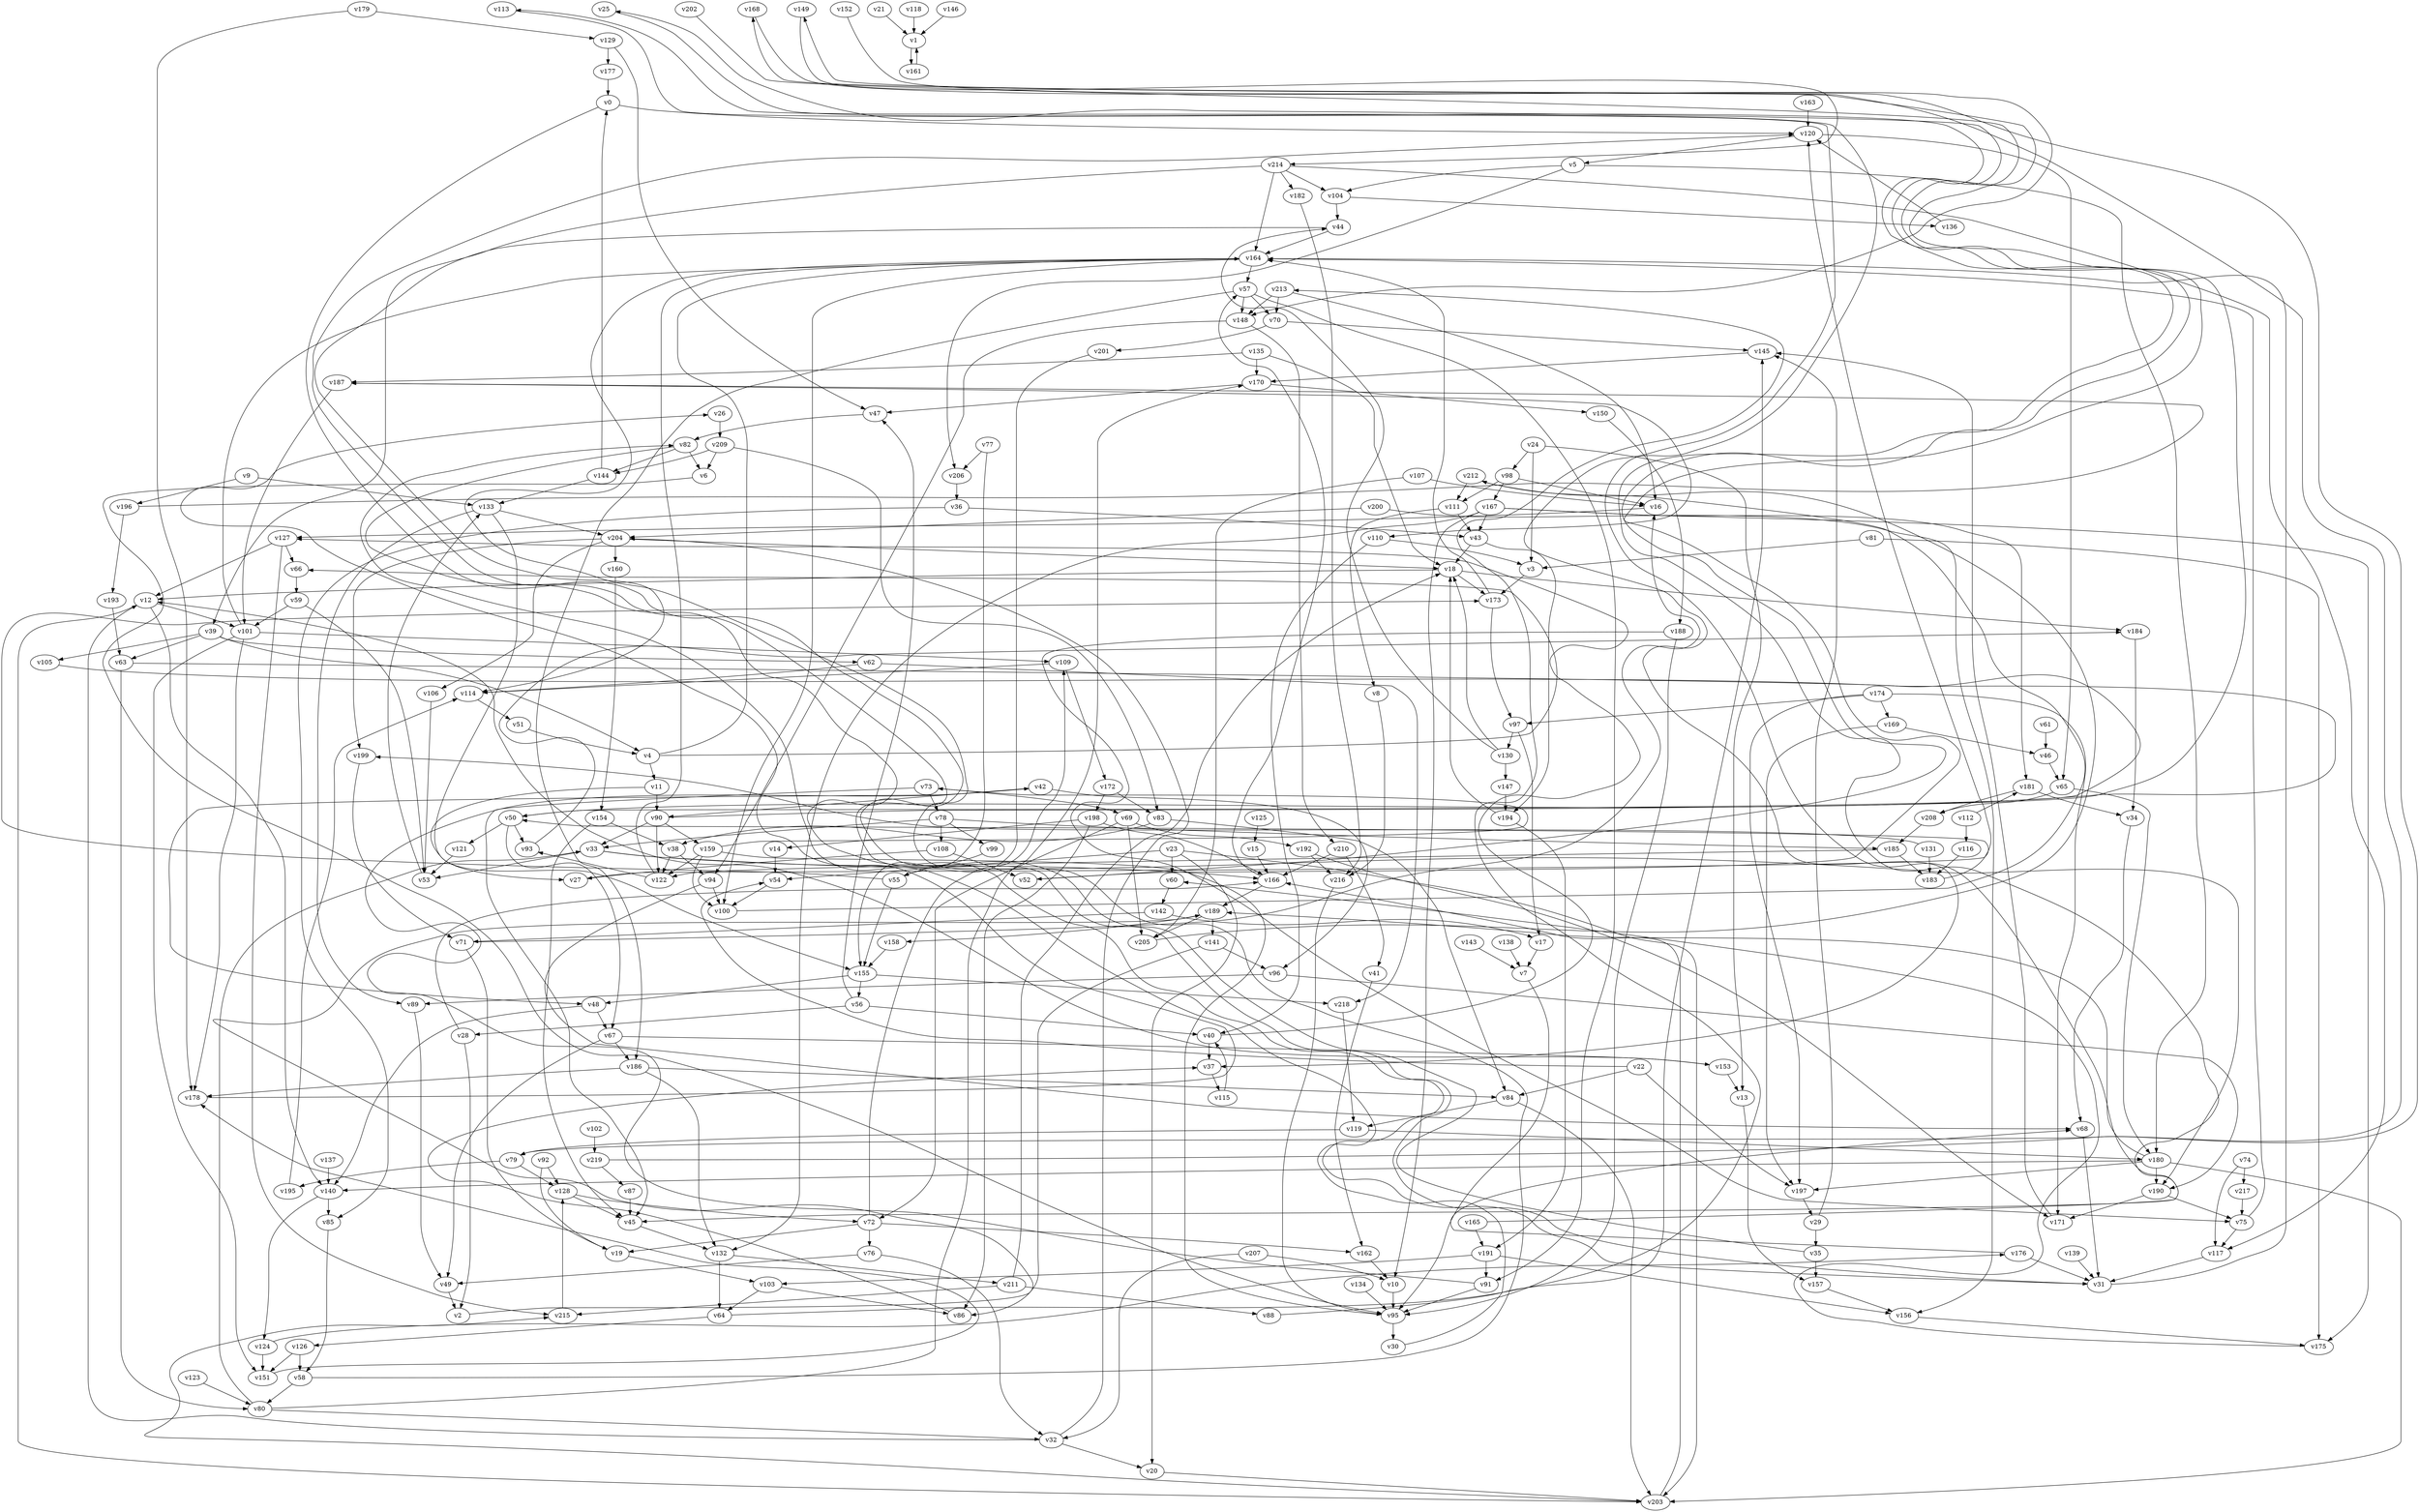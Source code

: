 // Benchmark game 322 - 220 vertices
// time_bound: 35
// targets: v182
digraph G {
    v0 [name="v0", player=1];
    v1 [name="v1", player=1];
    v2 [name="v2", player=1];
    v3 [name="v3", player=1];
    v4 [name="v4", player=1];
    v5 [name="v5", player=1];
    v6 [name="v6", player=1];
    v7 [name="v7", player=0];
    v8 [name="v8", player=1];
    v9 [name="v9", player=0];
    v10 [name="v10", player=0];
    v11 [name="v11", player=1];
    v12 [name="v12", player=0];
    v13 [name="v13", player=0];
    v14 [name="v14", player=1];
    v15 [name="v15", player=1];
    v16 [name="v16", player=0];
    v17 [name="v17", player=1];
    v18 [name="v18", player=0];
    v19 [name="v19", player=0];
    v20 [name="v20", player=1];
    v21 [name="v21", player=1];
    v22 [name="v22", player=1];
    v23 [name="v23", player=0];
    v24 [name="v24", player=1];
    v25 [name="v25", player=1];
    v26 [name="v26", player=1];
    v27 [name="v27", player=1];
    v28 [name="v28", player=0];
    v29 [name="v29", player=0];
    v30 [name="v30", player=0];
    v31 [name="v31", player=0];
    v32 [name="v32", player=0];
    v33 [name="v33", player=1];
    v34 [name="v34", player=0];
    v35 [name="v35", player=1];
    v36 [name="v36", player=0];
    v37 [name="v37", player=1];
    v38 [name="v38", player=0];
    v39 [name="v39", player=0];
    v40 [name="v40", player=0];
    v41 [name="v41", player=0];
    v42 [name="v42", player=0];
    v43 [name="v43", player=1];
    v44 [name="v44", player=0];
    v45 [name="v45", player=0];
    v46 [name="v46", player=0];
    v47 [name="v47", player=1];
    v48 [name="v48", player=0];
    v49 [name="v49", player=0];
    v50 [name="v50", player=0];
    v51 [name="v51", player=0];
    v52 [name="v52", player=0];
    v53 [name="v53", player=1];
    v54 [name="v54", player=0];
    v55 [name="v55", player=1];
    v56 [name="v56", player=0];
    v57 [name="v57", player=0];
    v58 [name="v58", player=1];
    v59 [name="v59", player=1];
    v60 [name="v60", player=1];
    v61 [name="v61", player=1];
    v62 [name="v62", player=1];
    v63 [name="v63", player=0];
    v64 [name="v64", player=1];
    v65 [name="v65", player=0];
    v66 [name="v66", player=0];
    v67 [name="v67", player=1];
    v68 [name="v68", player=1];
    v69 [name="v69", player=1];
    v70 [name="v70", player=1];
    v71 [name="v71", player=0];
    v72 [name="v72", player=0];
    v73 [name="v73", player=0];
    v74 [name="v74", player=0];
    v75 [name="v75", player=0];
    v76 [name="v76", player=0];
    v77 [name="v77", player=1];
    v78 [name="v78", player=1];
    v79 [name="v79", player=1];
    v80 [name="v80", player=1];
    v81 [name="v81", player=0];
    v82 [name="v82", player=1];
    v83 [name="v83", player=0];
    v84 [name="v84", player=0];
    v85 [name="v85", player=1];
    v86 [name="v86", player=1];
    v87 [name="v87", player=0];
    v88 [name="v88", player=1];
    v89 [name="v89", player=0];
    v90 [name="v90", player=1];
    v91 [name="v91", player=0];
    v92 [name="v92", player=1];
    v93 [name="v93", player=1];
    v94 [name="v94", player=1];
    v95 [name="v95", player=0];
    v96 [name="v96", player=0];
    v97 [name="v97", player=1];
    v98 [name="v98", player=1];
    v99 [name="v99", player=0];
    v100 [name="v100", player=1];
    v101 [name="v101", player=0];
    v102 [name="v102", player=0];
    v103 [name="v103", player=0];
    v104 [name="v104", player=1];
    v105 [name="v105", player=1];
    v106 [name="v106", player=1];
    v107 [name="v107", player=1];
    v108 [name="v108", player=0];
    v109 [name="v109", player=0];
    v110 [name="v110", player=1];
    v111 [name="v111", player=1];
    v112 [name="v112", player=1];
    v113 [name="v113", player=1];
    v114 [name="v114", player=1];
    v115 [name="v115", player=0];
    v116 [name="v116", player=0];
    v117 [name="v117", player=1];
    v118 [name="v118", player=0];
    v119 [name="v119", player=1];
    v120 [name="v120", player=1];
    v121 [name="v121", player=1];
    v122 [name="v122", player=1];
    v123 [name="v123", player=0];
    v124 [name="v124", player=0];
    v125 [name="v125", player=0];
    v126 [name="v126", player=1];
    v127 [name="v127", player=0];
    v128 [name="v128", player=0];
    v129 [name="v129", player=0];
    v130 [name="v130", player=1];
    v131 [name="v131", player=1];
    v132 [name="v132", player=0];
    v133 [name="v133", player=1];
    v134 [name="v134", player=0];
    v135 [name="v135", player=1];
    v136 [name="v136", player=0];
    v137 [name="v137", player=0];
    v138 [name="v138", player=1];
    v139 [name="v139", player=0];
    v140 [name="v140", player=0];
    v141 [name="v141", player=1];
    v142 [name="v142", player=1];
    v143 [name="v143", player=0];
    v144 [name="v144", player=1];
    v145 [name="v145", player=1];
    v146 [name="v146", player=1];
    v147 [name="v147", player=1];
    v148 [name="v148", player=1];
    v149 [name="v149", player=0];
    v150 [name="v150", player=1];
    v151 [name="v151", player=1];
    v152 [name="v152", player=0];
    v153 [name="v153", player=1];
    v154 [name="v154", player=1];
    v155 [name="v155", player=1];
    v156 [name="v156", player=0];
    v157 [name="v157", player=0];
    v158 [name="v158", player=1];
    v159 [name="v159", player=1];
    v160 [name="v160", player=0];
    v161 [name="v161", player=0];
    v162 [name="v162", player=1];
    v163 [name="v163", player=0];
    v164 [name="v164", player=0];
    v165 [name="v165", player=1];
    v166 [name="v166", player=1];
    v167 [name="v167", player=0];
    v168 [name="v168", player=1];
    v169 [name="v169", player=0];
    v170 [name="v170", player=0];
    v171 [name="v171", player=1];
    v172 [name="v172", player=0];
    v173 [name="v173", player=1];
    v174 [name="v174", player=1];
    v175 [name="v175", player=0];
    v176 [name="v176", player=1];
    v177 [name="v177", player=1];
    v178 [name="v178", player=1];
    v179 [name="v179", player=1];
    v180 [name="v180", player=0];
    v181 [name="v181", player=0];
    v182 [name="v182", player=1, target=1];
    v183 [name="v183", player=1];
    v184 [name="v184", player=1];
    v185 [name="v185", player=0];
    v186 [name="v186", player=0];
    v187 [name="v187", player=0];
    v188 [name="v188", player=0];
    v189 [name="v189", player=1];
    v190 [name="v190", player=0];
    v191 [name="v191", player=1];
    v192 [name="v192", player=0];
    v193 [name="v193", player=1];
    v194 [name="v194", player=1];
    v195 [name="v195", player=0];
    v196 [name="v196", player=1];
    v197 [name="v197", player=0];
    v198 [name="v198", player=1];
    v199 [name="v199", player=0];
    v200 [name="v200", player=1];
    v201 [name="v201", player=0];
    v202 [name="v202", player=0];
    v203 [name="v203", player=1];
    v204 [name="v204", player=1];
    v205 [name="v205", player=0];
    v206 [name="v206", player=1];
    v207 [name="v207", player=1];
    v208 [name="v208", player=0];
    v209 [name="v209", player=0];
    v210 [name="v210", player=1];
    v211 [name="v211", player=1];
    v212 [name="v212", player=0];
    v213 [name="v213", player=0];
    v214 [name="v214", player=0];
    v215 [name="v215", player=1];
    v216 [name="v216", player=0];
    v217 [name="v217", player=0];
    v218 [name="v218", player=0];
    v219 [name="v219", player=1];

    v0 -> v31 [constraint="t < 15"];
    v1 -> v161;
    v2 -> v189 [constraint="t < 15"];
    v3 -> v173;
    v4 -> v66 [constraint="t mod 5 == 1"];
    v5 -> v180;
    v6 -> v95 [constraint="t >= 2"];
    v7 -> v95;
    v8 -> v216;
    v9 -> v196;
    v10 -> v95;
    v11 -> v155 [constraint="t >= 5"];
    v12 -> v101;
    v13 -> v157;
    v14 -> v54;
    v15 -> v166;
    v16 -> v127 [constraint="t mod 4 == 1"];
    v17 -> v7;
    v18 -> v12;
    v19 -> v103;
    v20 -> v203;
    v21 -> v1;
    v22 -> v54 [constraint="t < 6"];
    v23 -> v60;
    v24 -> v98;
    v25 -> v45 [constraint="t >= 2"];
    v26 -> v209;
    v27 -> v50 [constraint="t < 6"];
    v28 -> v2;
    v29 -> v145;
    v30 -> v82 [constraint="t >= 3"];
    v31 -> v164;
    v32 -> v20;
    v33 -> v166;
    v34 -> v68;
    v35 -> v120 [constraint="t >= 5"];
    v36 -> v43;
    v37 -> v115;
    v38 -> v122;
    v39 -> v63;
    v40 -> v127 [constraint="t >= 1"];
    v41 -> v162;
    v42 -> v48 [constraint="t < 7"];
    v43 -> v194;
    v44 -> v114 [constraint="t >= 1"];
    v45 -> v132;
    v46 -> v65;
    v47 -> v82;
    v48 -> v140;
    v49 -> v2;
    v50 -> v121;
    v51 -> v4;
    v52 -> v25 [constraint="t mod 2 == 1"];
    v53 -> v133;
    v54 -> v100;
    v55 -> v173 [constraint="t mod 4 == 2"];
    v56 -> v40;
    v57 -> v70;
    v58 -> v164 [constraint="t >= 2"];
    v59 -> v53;
    v60 -> v142;
    v61 -> v46;
    v62 -> v114;
    v63 -> v50 [constraint="t mod 5 == 3"];
    v64 -> v213 [constraint="t >= 3"];
    v65 -> v208;
    v66 -> v59;
    v67 -> v153;
    v68 -> v31;
    v69 -> v205;
    v70 -> v201;
    v71 -> v16 [constraint="t < 6"];
    v72 -> v19;
    v73 -> v69;
    v74 -> v217;
    v75 -> v117;
    v76 -> v49;
    v77 -> v206;
    v78 -> v33;
    v79 -> v128;
    v80 -> v33;
    v81 -> v175;
    v82 -> v31 [constraint="t >= 2"];
    v83 -> v84;
    v84 -> v203;
    v85 -> v58;
    v86 -> v37 [constraint="t mod 2 == 1"];
    v87 -> v45;
    v88 -> v145;
    v89 -> v49;
    v90 -> v168 [constraint="t mod 5 == 1"];
    v91 -> v42 [constraint="t < 7"];
    v92 -> v19;
    v93 -> v184 [constraint="t mod 5 == 2"];
    v94 -> v68 [constraint="t >= 4"];
    v95 -> v30;
    v96 -> v190;
    v97 -> v17;
    v98 -> v167;
    v99 -> v55;
    v100 -> v212 [constraint="t mod 2 == 0"];
    v101 -> v151;
    v102 -> v219;
    v103 -> v64;
    v104 -> v44;
    v105 -> v50 [constraint="t < 9"];
    v106 -> v53;
    v107 -> v16;
    v108 -> v52;
    v109 -> v172;
    v110 -> v40;
    v111 -> v8;
    v112 -> v181 [constraint="t < 9"];
    v113 -> v37 [constraint="t >= 2"];
    v114 -> v51;
    v115 -> v40;
    v116 -> v183;
    v117 -> v31;
    v118 -> v1;
    v119 -> v79;
    v120 -> v5;
    v121 -> v53;
    v122 -> v93 [constraint="t mod 4 == 3"];
    v123 -> v80;
    v124 -> v176 [constraint="t < 8"];
    v125 -> v15;
    v126 -> v58;
    v127 -> v66;
    v128 -> v45;
    v129 -> v47;
    v130 -> v44 [constraint="t >= 5"];
    v131 -> v199 [constraint="t >= 1"];
    v132 -> v211;
    v133 -> v204;
    v134 -> v95;
    v135 -> v170;
    v136 -> v120;
    v137 -> v140;
    v138 -> v7;
    v139 -> v31;
    v140 -> v124;
    v141 -> v96;
    v142 -> v71;
    v143 -> v7;
    v144 -> v133;
    v145 -> v170;
    v146 -> v1;
    v147 -> v194;
    v148 -> v210;
    v149 -> v214 [constraint="t mod 2 == 1"];
    v150 -> v188;
    v151 -> v178 [constraint="t < 15"];
    v152 -> v79 [constraint="t < 8"];
    v153 -> v12 [constraint="t < 5"];
    v154 -> v45;
    v155 -> v56;
    v156 -> v175;
    v157 -> v156;
    v158 -> v155;
    v159 -> v73 [constraint="t mod 4 == 0"];
    v160 -> v154;
    v161 -> v1 [constraint="t < 13"];
    v162 -> v10;
    v163 -> v120;
    v164 -> v57;
    v165 -> v113 [constraint="t >= 5"];
    v166 -> v57 [constraint="t < 8"];
    v167 -> v43;
    v168 -> v148 [constraint="t < 11"];
    v169 -> v197;
    v170 -> v47;
    v171 -> v145;
    v172 -> v198;
    v173 -> v97;
    v174 -> v171;
    v175 -> v60 [constraint="t mod 5 == 4"];
    v176 -> v68 [constraint="t < 6"];
    v177 -> v0;
    v178 -> v26 [constraint="t < 15"];
    v179 -> v178;
    v180 -> v140;
    v181 -> v208;
    v182 -> v216;
    v183 -> v120;
    v184 -> v34;
    v185 -> v122 [constraint="t < 7"];
    v186 -> v84;
    v187 -> v110 [constraint="t < 14"];
    v188 -> v75 [constraint="t mod 3 == 0"];
    v189 -> v141;
    v190 -> v171;
    v191 -> v103;
    v192 -> v171 [constraint="t >= 5"];
    v193 -> v63;
    v194 -> v191;
    v195 -> v114;
    v196 -> v187 [constraint="t < 11"];
    v197 -> v29;
    v198 -> v14;
    v199 -> v71;
    v200 -> v156;
    v201 -> v55;
    v202 -> v52 [constraint="t >= 3"];
    v203 -> v215 [constraint="t < 8"];
    v204 -> v106;
    v205 -> v212 [constraint="t >= 3"];
    v206 -> v36;
    v207 -> v10;
    v208 -> v185;
    v209 -> v6;
    v210 -> v41;
    v211 -> v215;
    v212 -> v111;
    v213 -> v148;
    v214 -> v117 [constraint="t >= 4"];
    v215 -> v128;
    v216 -> v95;
    v217 -> v75;
    v218 -> v119;
    v219 -> v149 [constraint="t < 13"];
    v213 -> v16;
    v159 -> v122;
    v82 -> v6;
    v64 -> v126;
    v38 -> v94;
    v23 -> v54;
    v12 -> v203;
    v128 -> v72;
    v141 -> v86;
    v67 -> v186;
    v79 -> v195;
    v80 -> v32;
    v126 -> v151;
    v203 -> v166;
    v9 -> v133;
    v120 -> v65;
    v32 -> v204;
    v57 -> v91;
    v22 -> v197;
    v130 -> v147;
    v130 -> v18;
    v5 -> v104;
    v39 -> v4;
    v75 -> v164;
    v62 -> v218;
    v124 -> v151;
    v185 -> v183;
    v188 -> v95;
    v69 -> v192;
    v181 -> v34;
    v190 -> v75;
    v140 -> v85;
    v69 -> v72;
    v198 -> v166;
    v180 -> v190;
    v77 -> v155;
    v94 -> v100;
    v174 -> v97;
    v33 -> v53;
    v103 -> v86;
    v211 -> v18;
    v90 -> v122;
    v5 -> v206;
    v56 -> v28;
    v91 -> v95;
    v213 -> v70;
    v104 -> v136;
    v167 -> v175;
    v48 -> v67;
    v92 -> v128;
    v90 -> v159;
    v78 -> v99;
    v174 -> v197;
    v0 -> v120;
    v214 -> v39;
    v191 -> v91;
    v210 -> v166;
    v214 -> v164;
    v98 -> v16;
    v42 -> v96;
    v169 -> v46;
    v43 -> v18;
    v155 -> v48;
    v11 -> v90;
    v144 -> v0;
    v72 -> v162;
    v131 -> v183;
    v133 -> v27;
    v57 -> v148;
    v84 -> v119;
    v33 -> v190;
    v24 -> v13;
    v71 -> v19;
    v154 -> v38;
    v211 -> v88;
    v76 -> v32;
    v83 -> v38;
    v132 -> v64;
    v165 -> v191;
    v153 -> v13;
    v167 -> v181;
    v101 -> v109;
    v65 -> v180;
    v214 -> v104;
    v96 -> v89;
    v180 -> v189;
    v204 -> v199;
    v67 -> v49;
    v186 -> v178;
    v73 -> v78;
    v209 -> v144;
    v108 -> v27;
    v119 -> v180;
    v129 -> v177;
    v78 -> v185;
    v58 -> v80;
    v112 -> v116;
    v101 -> v164;
    v207 -> v32;
    v70 -> v145;
    v173 -> v164;
    v127 -> v12;
    v200 -> v204;
    v176 -> v31;
    v186 -> v132;
    v40 -> v37;
    v167 -> v132;
    v22 -> v84;
    v39 -> v62;
    v189 -> v158;
    v170 -> v150;
    v101 -> v178;
    v23 -> v203;
    v127 -> v215;
    v63 -> v80;
    v192 -> v216;
    v82 -> v144;
    v42 -> v90;
    v159 -> v100;
    v204 -> v18;
    v32 -> v12;
    v180 -> v203;
    v187 -> v101;
    v164 -> v100;
    v97 -> v130;
    v179 -> v129;
    v142 -> v17;
    v81 -> v3;
    v189 -> v205;
    v198 -> v86;
    v148 -> v94;
    v35 -> v157;
    v72 -> v109;
    v39 -> v105;
    v135 -> v187;
    v180 -> v197;
    v196 -> v193;
    v44 -> v164;
    v56 -> v47;
    v135 -> v18;
    v50 -> v67;
    v209 -> v83;
    v204 -> v160;
    v174 -> v169;
    v167 -> v10;
    v109 -> v114;
    v59 -> v101;
    v159 -> v95;
    v23 -> v20;
    v74 -> v117;
    v90 -> v33;
    v110 -> v3;
    v18 -> v184;
    v24 -> v3;
    v172 -> v83;
    v28 -> v166;
    v12 -> v140;
    v18 -> v173;
    v122 -> v164;
    v55 -> v155;
    v4 -> v164;
    v80 -> v170;
    v107 -> v205;
    v166 -> v189;
    v78 -> v108;
    v191 -> v156;
    v4 -> v11;
    v133 -> v89;
    v194 -> v18;
    v29 -> v35;
    v73 -> v45;
    v36 -> v85;
    v50 -> v93;
    v98 -> v111;
    v214 -> v182;
    v72 -> v76;
    v155 -> v218;
    v111 -> v43;
    v57 -> v186;
    v219 -> v87;
}
